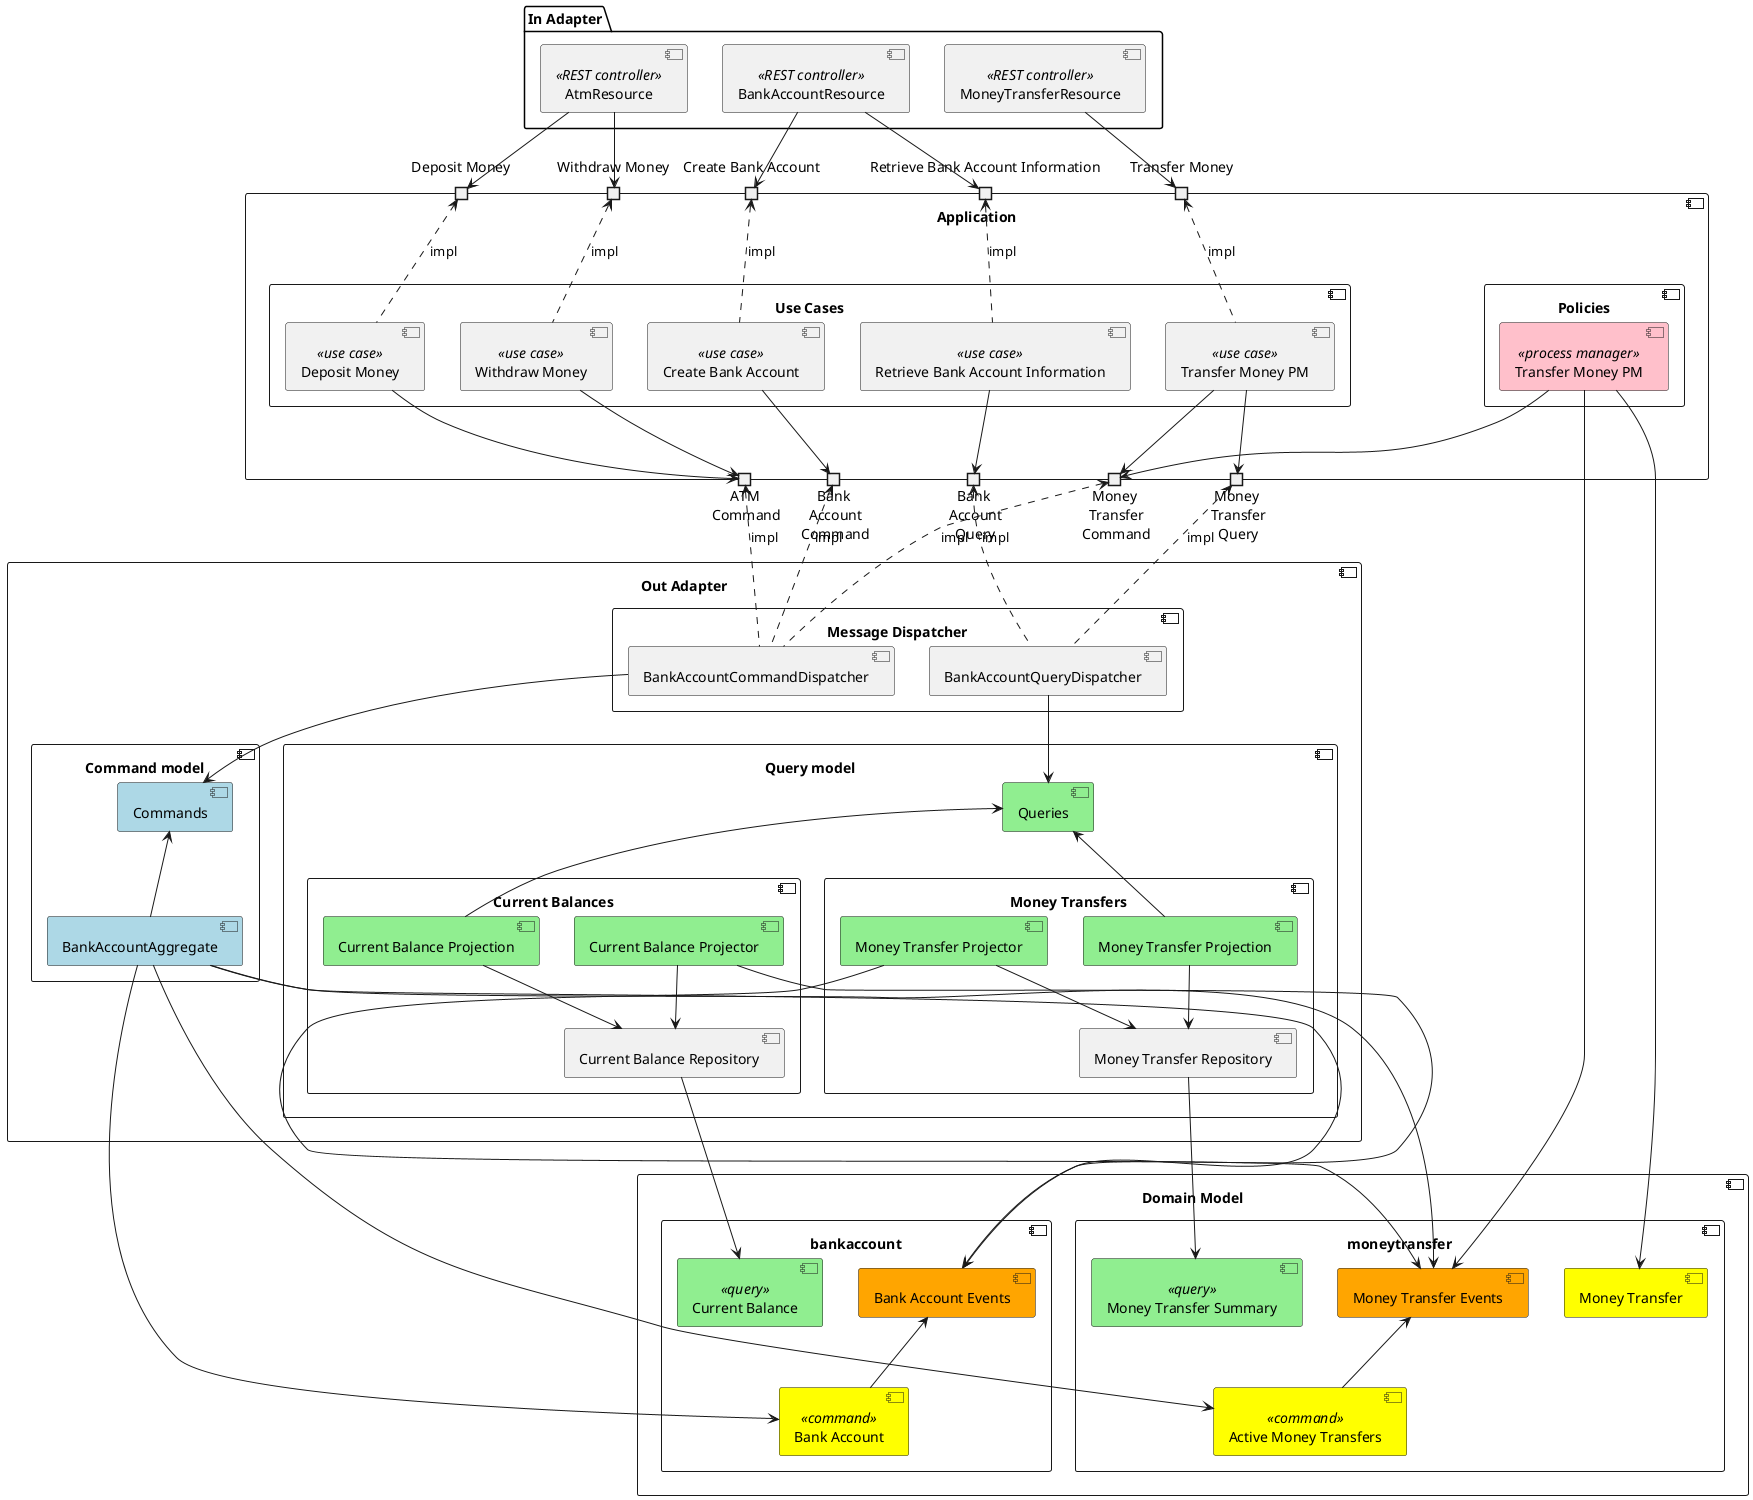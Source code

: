 @startuml

top to bottom direction

package "In Adapter" {
    [AtmResource] <<REST controller>>
    [BankAccountResource] <<REST controller>>
    [MoneyTransferResource] <<REST controller>>
}

component "Application" {
    portin "Create Bank Account" as InPort1
    portin "Deposit Money" as InPort2
    portin "Withdraw Money" as InPort3
    portin "Transfer Money" as InPort4
    portin "Retrieve Bank Account Information" as InPort5

    component "Policies" {
        [Transfer Money PM] <<process manager>> #pink
    }

    component "Use Cases" {
        [Create Bank Account] <<use case>> as UC01
        [Deposit Money] <<use case>> as UC02
        [Withdraw Money] <<use case>> as UC03
        [Transfer Money PM] <<use case>> as UC04
        [Retrieve Bank Account Information] <<use case>> as UC05
    }
    portout "Bank\n Account\n Command" as BankAccountCommandPort
    portout "Bank\n Account\n Query" as BankAccountQueryPort
    portout "ATM\n Command" as AtmCommandPort
    portout "Money\n Transfer\n Command" as MoneyTransferCommandPort
    portout "Money\n Transfer\n Query" as MoneyTransferQueryPort
}

component "Domain Model" {
    component "bankaccount" {
        [Bank Account] <<command>> #yellow
        [Current Balance] <<query>> #lightgreen
        [Bank Account Events] #orange
    }
    component "moneytransfer" {
        [Active Money Transfers] <<command>> #yellow
        [Money Transfer] #yellow
        [Money Transfer Summary] <<query>> #lightgreen
        [Money Transfer Events] #orange
    }
}

component "Out Adapter" {

    component "Command model" {
        component "Commands" #lightblue
        [BankAccountAggregate] #lightblue
    }

    component "Query model" {
        component "Queries" #lightgreen
        component "Current Balances" {
            [Current Balance Projection] #lightgreen
            [Current Balance Projector] #lightgreen
            [Current Balance Repository]
        }
        component "Money Transfers" {
            [Money Transfer Projector] #lightgreen
            [Money Transfer Projection] #lightgreen
            [Money Transfer Repository]
        }
    }

    component "Message Dispatcher" {
        [BankAccountCommandDispatcher]
        [BankAccountQueryDispatcher]
    }
}

AtmResource -down-> InPort2
AtmResource -down-> InPort3
BankAccountResource -down-> InPort1
BankAccountResource -down-> InPort5
MoneyTransferResource -down-> InPort4

InPort1 <.. UC01 : impl
InPort2 <.. UC02 : impl
InPort3 <.. UC03 : impl
InPort4 <.. UC04 : impl
InPort5 <.. UC05 : impl

UC01 --> BankAccountCommandPort

UC02 --> AtmCommandPort
UC03 --> AtmCommandPort

UC04 --> MoneyTransferCommandPort
UC04 --> MoneyTransferQueryPort

UC05 --> BankAccountQueryPort

BankAccountCommandDispatcher .up.> BankAccountCommandPort : impl
BankAccountCommandDispatcher .up.> AtmCommandPort : impl
BankAccountCommandDispatcher .up.> MoneyTransferCommandPort : impl
[BankAccountQueryDispatcher] .up.> BankAccountQueryPort : impl
[BankAccountQueryDispatcher] .up.> MoneyTransferQueryPort : impl

BankAccountCommandDispatcher -down-> Commands
BankAccountAggregate -up-> Commands
BankAccountAggregate --> [Active Money Transfers]
BankAccountAggregate --> [Bank Account Events]

BankAccountAggregate --> [Bank Account]
[Bank Account] -up-> [Bank Account Events]
[Active Money Transfers] -up-> [Money Transfer Events]
BankAccountAggregate --> [Money Transfer Events]

BankAccountQueryDispatcher -down-> Queries
[Current Balance Projection] -up-> Queries
[Current Balance Projection] --> [Current Balance Repository]
[Current Balance Projector] --> [Current Balance Repository]
[Current Balance Projector] -down-> [Bank Account Events]
[Current Balance Repository] --> [Current Balance]

[Money Transfer Projection] -up-> Queries
[Money Transfer Projection] --> [Money Transfer Repository]
[Money Transfer Projector] --> [Money Transfer Repository]
[Money Transfer Projector] -down-> [Money Transfer Events]
[Money Transfer Repository] --> [Money Transfer Summary]


[Transfer Money PM] --> [Money Transfer Events]
[Transfer Money PM] --> [Money Transfer]
[Transfer Money PM] --> MoneyTransferCommandPort
@enduml
